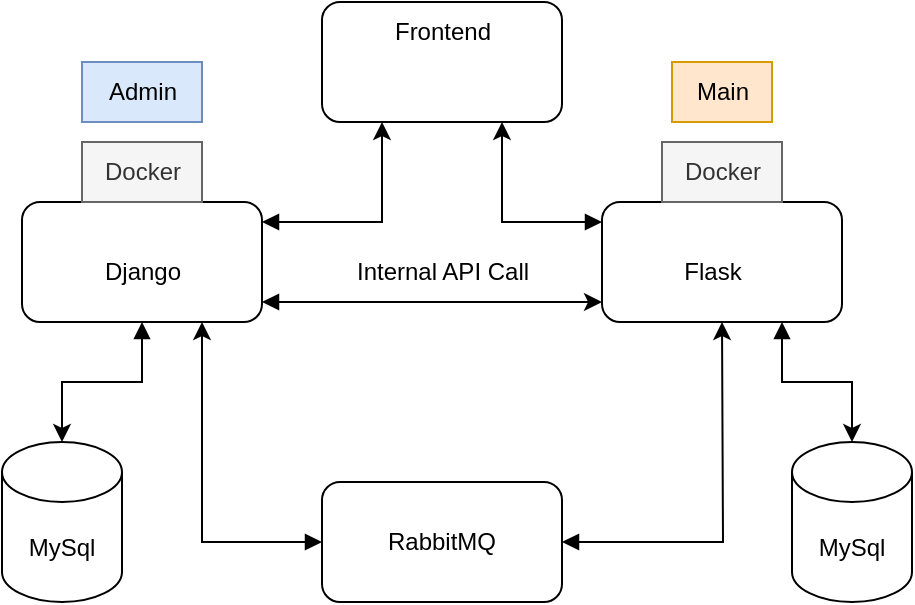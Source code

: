 <mxfile version="20.4.0" type="device"><diagram id="Gz3zOFVsISWyOn4W62o2" name="Trang-1"><mxGraphModel dx="716" dy="383" grid="1" gridSize="10" guides="1" tooltips="1" connect="1" arrows="1" fold="1" page="1" pageScale="1" pageWidth="827" pageHeight="1169" math="0" shadow="0"><root><mxCell id="0"/><mxCell id="1" parent="0"/><mxCell id="fm-PMKx8PRxGXhjqN0jI-2" value="" style="rounded=1;whiteSpace=wrap;html=1;" vertex="1" parent="1"><mxGeometry x="330" y="100" width="120" height="60" as="geometry"/></mxCell><mxCell id="fm-PMKx8PRxGXhjqN0jI-35" style="edgeStyle=orthogonalEdgeStyle;rounded=0;orthogonalLoop=1;jettySize=auto;html=1;entryX=0.5;entryY=0;entryDx=0;entryDy=0;entryPerimeter=0;startArrow=block;startFill=1;" edge="1" parent="1" source="fm-PMKx8PRxGXhjqN0jI-3" target="fm-PMKx8PRxGXhjqN0jI-22"><mxGeometry relative="1" as="geometry"/></mxCell><mxCell id="fm-PMKx8PRxGXhjqN0jI-40" style="edgeStyle=orthogonalEdgeStyle;rounded=0;orthogonalLoop=1;jettySize=auto;html=1;entryX=0.25;entryY=1;entryDx=0;entryDy=0;startArrow=block;startFill=1;" edge="1" parent="1" source="fm-PMKx8PRxGXhjqN0jI-3" target="fm-PMKx8PRxGXhjqN0jI-2"><mxGeometry relative="1" as="geometry"><Array as="points"><mxPoint x="360" y="210"/></Array></mxGeometry></mxCell><mxCell id="fm-PMKx8PRxGXhjqN0jI-42" style="edgeStyle=orthogonalEdgeStyle;rounded=0;orthogonalLoop=1;jettySize=auto;html=1;startArrow=block;startFill=1;" edge="1" parent="1" source="fm-PMKx8PRxGXhjqN0jI-3" target="fm-PMKx8PRxGXhjqN0jI-4"><mxGeometry relative="1" as="geometry"><Array as="points"><mxPoint x="370" y="250"/><mxPoint x="370" y="250"/></Array></mxGeometry></mxCell><mxCell id="fm-PMKx8PRxGXhjqN0jI-3" value="" style="rounded=1;whiteSpace=wrap;html=1;" vertex="1" parent="1"><mxGeometry x="180" y="200" width="120" height="60" as="geometry"/></mxCell><mxCell id="fm-PMKx8PRxGXhjqN0jI-34" style="edgeStyle=orthogonalEdgeStyle;rounded=0;orthogonalLoop=1;jettySize=auto;html=1;entryX=0.5;entryY=0;entryDx=0;entryDy=0;entryPerimeter=0;startArrow=block;startFill=1;" edge="1" parent="1" source="fm-PMKx8PRxGXhjqN0jI-4" target="fm-PMKx8PRxGXhjqN0jI-24"><mxGeometry relative="1" as="geometry"><Array as="points"><mxPoint x="560" y="290"/><mxPoint x="595" y="290"/></Array></mxGeometry></mxCell><mxCell id="fm-PMKx8PRxGXhjqN0jI-41" style="edgeStyle=orthogonalEdgeStyle;rounded=0;orthogonalLoop=1;jettySize=auto;html=1;entryX=0.75;entryY=1;entryDx=0;entryDy=0;startArrow=block;startFill=1;" edge="1" parent="1" source="fm-PMKx8PRxGXhjqN0jI-4" target="fm-PMKx8PRxGXhjqN0jI-2"><mxGeometry relative="1" as="geometry"><Array as="points"><mxPoint x="420" y="210"/></Array></mxGeometry></mxCell><mxCell id="fm-PMKx8PRxGXhjqN0jI-4" value="" style="rounded=1;whiteSpace=wrap;html=1;" vertex="1" parent="1"><mxGeometry x="470" y="200" width="120" height="60" as="geometry"/></mxCell><mxCell id="fm-PMKx8PRxGXhjqN0jI-5" value="Django" style="text;html=1;align=center;verticalAlign=middle;resizable=0;points=[];autosize=1;strokeColor=none;fillColor=none;" vertex="1" parent="1"><mxGeometry x="210" y="220" width="60" height="30" as="geometry"/></mxCell><mxCell id="fm-PMKx8PRxGXhjqN0jI-6" value="Flask" style="text;html=1;align=center;verticalAlign=middle;resizable=0;points=[];autosize=1;strokeColor=none;fillColor=none;" vertex="1" parent="1"><mxGeometry x="500" y="220" width="50" height="30" as="geometry"/></mxCell><mxCell id="fm-PMKx8PRxGXhjqN0jI-7" value="Docker" style="text;html=1;align=center;verticalAlign=middle;resizable=0;points=[];autosize=1;fillColor=#f5f5f5;fontColor=#333333;strokeColor=#666666;" vertex="1" parent="1"><mxGeometry x="210" y="170" width="60" height="30" as="geometry"/></mxCell><mxCell id="fm-PMKx8PRxGXhjqN0jI-8" value="Docker" style="text;html=1;align=center;verticalAlign=middle;resizable=0;points=[];autosize=1;fillColor=#f5f5f5;fontColor=#333333;strokeColor=#666666;" vertex="1" parent="1"><mxGeometry x="500" y="170" width="60" height="30" as="geometry"/></mxCell><mxCell id="fm-PMKx8PRxGXhjqN0jI-9" value="Frontend" style="text;html=1;align=center;verticalAlign=middle;resizable=0;points=[];autosize=1;strokeColor=none;fillColor=none;" vertex="1" parent="1"><mxGeometry x="355" y="100" width="70" height="30" as="geometry"/></mxCell><mxCell id="fm-PMKx8PRxGXhjqN0jI-22" value="MySql" style="shape=cylinder3;whiteSpace=wrap;html=1;boundedLbl=1;backgroundOutline=1;size=15;" vertex="1" parent="1"><mxGeometry x="170" y="320" width="60" height="80" as="geometry"/></mxCell><mxCell id="fm-PMKx8PRxGXhjqN0jI-24" value="MySql" style="shape=cylinder3;whiteSpace=wrap;html=1;boundedLbl=1;backgroundOutline=1;size=15;" vertex="1" parent="1"><mxGeometry x="565" y="320" width="60" height="80" as="geometry"/></mxCell><mxCell id="fm-PMKx8PRxGXhjqN0jI-28" style="edgeStyle=orthogonalEdgeStyle;rounded=0;orthogonalLoop=1;jettySize=auto;html=1;startArrow=block;startFill=1;" edge="1" parent="1" source="fm-PMKx8PRxGXhjqN0jI-26"><mxGeometry relative="1" as="geometry"><mxPoint x="530" y="260" as="targetPoint"/></mxGeometry></mxCell><mxCell id="fm-PMKx8PRxGXhjqN0jI-36" style="edgeStyle=orthogonalEdgeStyle;rounded=0;orthogonalLoop=1;jettySize=auto;html=1;entryX=0.75;entryY=1;entryDx=0;entryDy=0;startArrow=block;startFill=1;" edge="1" parent="1" source="fm-PMKx8PRxGXhjqN0jI-26" target="fm-PMKx8PRxGXhjqN0jI-3"><mxGeometry relative="1" as="geometry"/></mxCell><mxCell id="fm-PMKx8PRxGXhjqN0jI-26" value="RabbitMQ" style="rounded=1;whiteSpace=wrap;html=1;" vertex="1" parent="1"><mxGeometry x="330" y="340" width="120" height="60" as="geometry"/></mxCell><mxCell id="fm-PMKx8PRxGXhjqN0jI-43" value="Internal API Call" style="text;html=1;align=center;verticalAlign=middle;resizable=0;points=[];autosize=1;strokeColor=none;fillColor=none;" vertex="1" parent="1"><mxGeometry x="335" y="220" width="110" height="30" as="geometry"/></mxCell><mxCell id="fm-PMKx8PRxGXhjqN0jI-44" value="Admin" style="text;html=1;align=center;verticalAlign=middle;resizable=0;points=[];autosize=1;strokeColor=#6c8ebf;fillColor=#dae8fc;" vertex="1" parent="1"><mxGeometry x="210" y="130" width="60" height="30" as="geometry"/></mxCell><mxCell id="fm-PMKx8PRxGXhjqN0jI-45" value="Main" style="text;html=1;align=center;verticalAlign=middle;resizable=0;points=[];autosize=1;strokeColor=#d79b00;fillColor=#ffe6cc;" vertex="1" parent="1"><mxGeometry x="505" y="130" width="50" height="30" as="geometry"/></mxCell></root></mxGraphModel></diagram></mxfile>